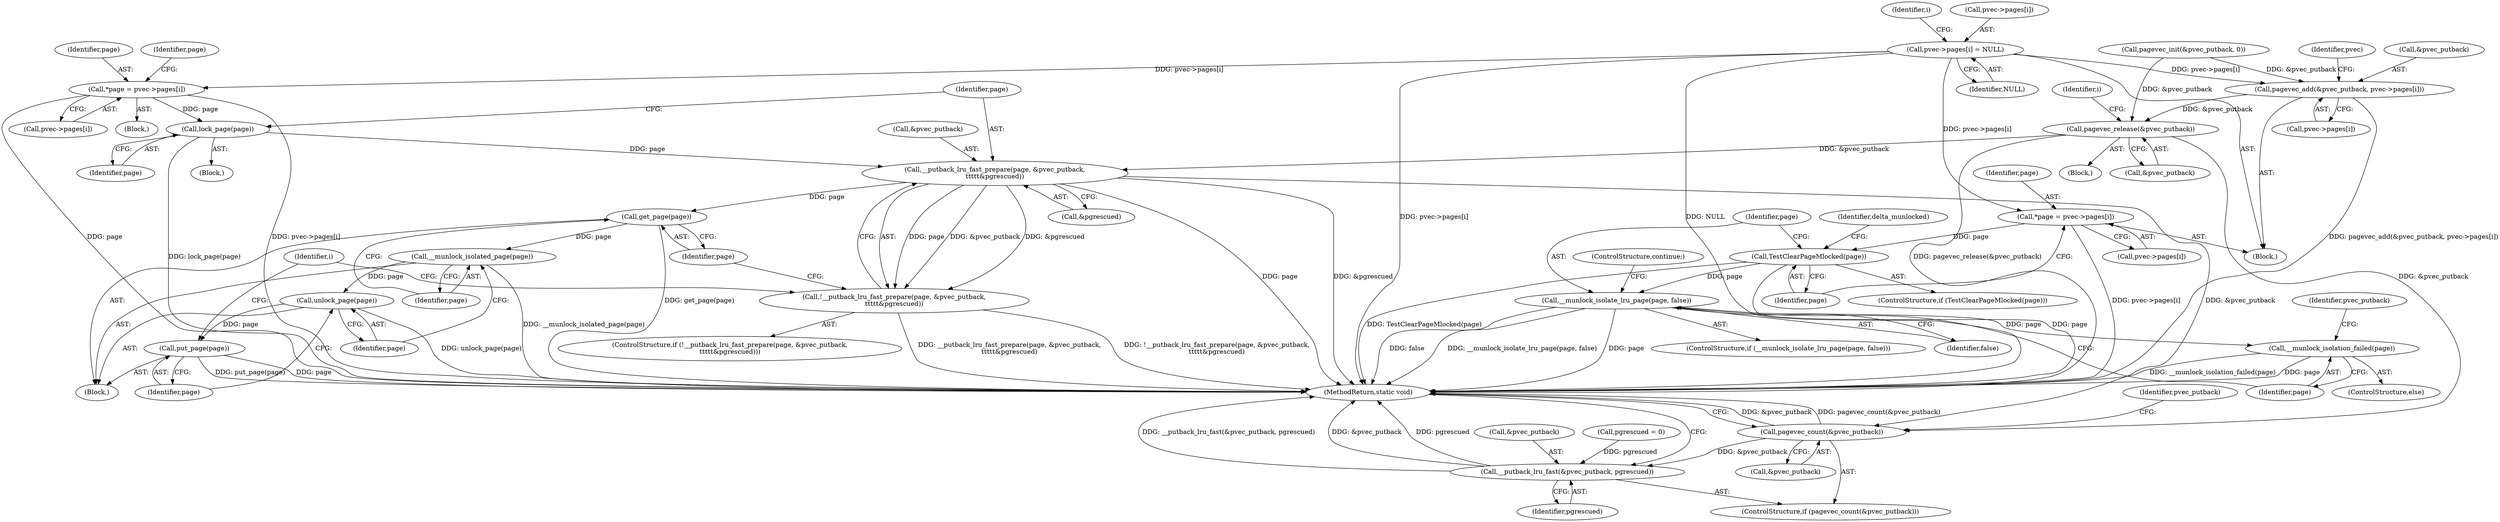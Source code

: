 digraph "0_linux_70feee0e1ef331b22cc51f383d532a0d043fbdcc@array" {
"1000178" [label="(Call,pvec->pages[i] = NULL)"];
"1000147" [label="(Call,*page = pvec->pages[i])"];
"1000155" [label="(Call,TestClearPageMlocked(page))"];
"1000159" [label="(Call,__munlock_isolate_lru_page(page, false))"];
"1000164" [label="(Call,__munlock_isolation_failed(page))"];
"1000170" [label="(Call,pagevec_add(&pvec_putback, pvec->pages[i]))"];
"1000192" [label="(Call,pagevec_release(&pvec_putback))"];
"1000220" [label="(Call,__putback_lru_fast_prepare(page, &pvec_putback,\n\t\t\t\t\t&pgrescued))"];
"1000219" [label="(Call,!__putback_lru_fast_prepare(page, &pvec_putback,\n\t\t\t\t\t&pgrescued))"];
"1000227" [label="(Call,get_page(page))"];
"1000229" [label="(Call,__munlock_isolated_page(page))"];
"1000231" [label="(Call,unlock_page(page))"];
"1000233" [label="(Call,put_page(page))"];
"1000236" [label="(Call,pagevec_count(&pvec_putback))"];
"1000239" [label="(Call,__putback_lru_fast(&pvec_putback, pgrescued))"];
"1000206" [label="(Call,*page = pvec->pages[i])"];
"1000216" [label="(Call,lock_page(page))"];
"1000214" [label="(Identifier,page)"];
"1000193" [label="(Call,&pvec_putback)"];
"1000219" [label="(Call,!__putback_lru_fast_prepare(page, &pvec_putback,\n\t\t\t\t\t&pgrescued))"];
"1000218" [label="(ControlStructure,if (!__putback_lru_fast_prepare(page, &pvec_putback,\n\t\t\t\t\t&pgrescued)))"];
"1000217" [label="(Identifier,page)"];
"1000170" [label="(Call,pagevec_add(&pvec_putback, pvec->pages[i]))"];
"1000149" [label="(Call,pvec->pages[i])"];
"1000129" [label="(Call,pagevec_init(&pvec_putback, 0))"];
"1000232" [label="(Identifier,page)"];
"1000158" [label="(ControlStructure,if (__munlock_isolate_lru_page(page, false)))"];
"1000161" [label="(Identifier,false)"];
"1000243" [label="(MethodReturn,static void)"];
"1000165" [label="(Identifier,page)"];
"1000207" [label="(Identifier,page)"];
"1000163" [label="(ControlStructure,else)"];
"1000169" [label="(Identifier,delta_munlocked)"];
"1000216" [label="(Call,lock_page(page))"];
"1000160" [label="(Identifier,page)"];
"1000208" [label="(Call,pvec->pages[i])"];
"1000235" [label="(ControlStructure,if (pagevec_count(&pvec_putback)))"];
"1000159" [label="(Call,__munlock_isolate_lru_page(page, false))"];
"1000162" [label="(ControlStructure,continue;)"];
"1000172" [label="(Identifier,pvec_putback)"];
"1000203" [label="(Identifier,i)"];
"1000156" [label="(Identifier,page)"];
"1000224" [label="(Call,&pgrescued)"];
"1000230" [label="(Identifier,page)"];
"1000171" [label="(Call,&pvec_putback)"];
"1000155" [label="(Call,TestClearPageMlocked(page))"];
"1000173" [label="(Call,pvec->pages[i])"];
"1000144" [label="(Identifier,i)"];
"1000206" [label="(Call,*page = pvec->pages[i])"];
"1000240" [label="(Call,&pvec_putback)"];
"1000237" [label="(Call,&pvec_putback)"];
"1000220" [label="(Call,__putback_lru_fast_prepare(page, &pvec_putback,\n\t\t\t\t\t&pgrescued))"];
"1000226" [label="(Block,)"];
"1000147" [label="(Call,*page = pvec->pages[i])"];
"1000241" [label="(Identifier,pvec_putback)"];
"1000126" [label="(Call,pgrescued = 0)"];
"1000215" [label="(Block,)"];
"1000242" [label="(Identifier,pgrescued)"];
"1000236" [label="(Call,pagevec_count(&pvec_putback))"];
"1000181" [label="(Identifier,pvec)"];
"1000222" [label="(Call,&pvec_putback)"];
"1000233" [label="(Call,put_page(page))"];
"1000228" [label="(Identifier,page)"];
"1000184" [label="(Identifier,NULL)"];
"1000192" [label="(Call,pagevec_release(&pvec_putback))"];
"1000227" [label="(Call,get_page(page))"];
"1000178" [label="(Call,pvec->pages[i] = NULL)"];
"1000231" [label="(Call,unlock_page(page))"];
"1000164" [label="(Call,__munlock_isolation_failed(page))"];
"1000204" [label="(Block,)"];
"1000112" [label="(Block,)"];
"1000234" [label="(Identifier,page)"];
"1000179" [label="(Call,pvec->pages[i])"];
"1000197" [label="(Identifier,i)"];
"1000239" [label="(Call,__putback_lru_fast(&pvec_putback, pgrescued))"];
"1000148" [label="(Identifier,page)"];
"1000154" [label="(ControlStructure,if (TestClearPageMlocked(page)))"];
"1000221" [label="(Identifier,page)"];
"1000145" [label="(Block,)"];
"1000229" [label="(Call,__munlock_isolated_page(page))"];
"1000178" -> "1000145"  [label="AST: "];
"1000178" -> "1000184"  [label="CFG: "];
"1000179" -> "1000178"  [label="AST: "];
"1000184" -> "1000178"  [label="AST: "];
"1000144" -> "1000178"  [label="CFG: "];
"1000178" -> "1000243"  [label="DDG: pvec->pages[i]"];
"1000178" -> "1000243"  [label="DDG: NULL"];
"1000178" -> "1000147"  [label="DDG: pvec->pages[i]"];
"1000178" -> "1000170"  [label="DDG: pvec->pages[i]"];
"1000178" -> "1000206"  [label="DDG: pvec->pages[i]"];
"1000147" -> "1000145"  [label="AST: "];
"1000147" -> "1000149"  [label="CFG: "];
"1000148" -> "1000147"  [label="AST: "];
"1000149" -> "1000147"  [label="AST: "];
"1000156" -> "1000147"  [label="CFG: "];
"1000147" -> "1000243"  [label="DDG: pvec->pages[i]"];
"1000147" -> "1000155"  [label="DDG: page"];
"1000155" -> "1000154"  [label="AST: "];
"1000155" -> "1000156"  [label="CFG: "];
"1000156" -> "1000155"  [label="AST: "];
"1000160" -> "1000155"  [label="CFG: "];
"1000169" -> "1000155"  [label="CFG: "];
"1000155" -> "1000243"  [label="DDG: page"];
"1000155" -> "1000243"  [label="DDG: TestClearPageMlocked(page)"];
"1000155" -> "1000159"  [label="DDG: page"];
"1000159" -> "1000158"  [label="AST: "];
"1000159" -> "1000161"  [label="CFG: "];
"1000160" -> "1000159"  [label="AST: "];
"1000161" -> "1000159"  [label="AST: "];
"1000162" -> "1000159"  [label="CFG: "];
"1000165" -> "1000159"  [label="CFG: "];
"1000159" -> "1000243"  [label="DDG: __munlock_isolate_lru_page(page, false)"];
"1000159" -> "1000243"  [label="DDG: page"];
"1000159" -> "1000243"  [label="DDG: false"];
"1000159" -> "1000164"  [label="DDG: page"];
"1000164" -> "1000163"  [label="AST: "];
"1000164" -> "1000165"  [label="CFG: "];
"1000165" -> "1000164"  [label="AST: "];
"1000172" -> "1000164"  [label="CFG: "];
"1000164" -> "1000243"  [label="DDG: __munlock_isolation_failed(page)"];
"1000164" -> "1000243"  [label="DDG: page"];
"1000170" -> "1000145"  [label="AST: "];
"1000170" -> "1000173"  [label="CFG: "];
"1000171" -> "1000170"  [label="AST: "];
"1000173" -> "1000170"  [label="AST: "];
"1000181" -> "1000170"  [label="CFG: "];
"1000170" -> "1000243"  [label="DDG: pagevec_add(&pvec_putback, pvec->pages[i])"];
"1000129" -> "1000170"  [label="DDG: &pvec_putback"];
"1000170" -> "1000192"  [label="DDG: &pvec_putback"];
"1000192" -> "1000112"  [label="AST: "];
"1000192" -> "1000193"  [label="CFG: "];
"1000193" -> "1000192"  [label="AST: "];
"1000197" -> "1000192"  [label="CFG: "];
"1000192" -> "1000243"  [label="DDG: pagevec_release(&pvec_putback)"];
"1000129" -> "1000192"  [label="DDG: &pvec_putback"];
"1000192" -> "1000220"  [label="DDG: &pvec_putback"];
"1000192" -> "1000236"  [label="DDG: &pvec_putback"];
"1000220" -> "1000219"  [label="AST: "];
"1000220" -> "1000224"  [label="CFG: "];
"1000221" -> "1000220"  [label="AST: "];
"1000222" -> "1000220"  [label="AST: "];
"1000224" -> "1000220"  [label="AST: "];
"1000219" -> "1000220"  [label="CFG: "];
"1000220" -> "1000243"  [label="DDG: page"];
"1000220" -> "1000243"  [label="DDG: &pgrescued"];
"1000220" -> "1000219"  [label="DDG: page"];
"1000220" -> "1000219"  [label="DDG: &pvec_putback"];
"1000220" -> "1000219"  [label="DDG: &pgrescued"];
"1000216" -> "1000220"  [label="DDG: page"];
"1000220" -> "1000227"  [label="DDG: page"];
"1000220" -> "1000236"  [label="DDG: &pvec_putback"];
"1000219" -> "1000218"  [label="AST: "];
"1000228" -> "1000219"  [label="CFG: "];
"1000203" -> "1000219"  [label="CFG: "];
"1000219" -> "1000243"  [label="DDG: !__putback_lru_fast_prepare(page, &pvec_putback,\n\t\t\t\t\t&pgrescued)"];
"1000219" -> "1000243"  [label="DDG: __putback_lru_fast_prepare(page, &pvec_putback,\n\t\t\t\t\t&pgrescued)"];
"1000227" -> "1000226"  [label="AST: "];
"1000227" -> "1000228"  [label="CFG: "];
"1000228" -> "1000227"  [label="AST: "];
"1000230" -> "1000227"  [label="CFG: "];
"1000227" -> "1000243"  [label="DDG: get_page(page)"];
"1000227" -> "1000229"  [label="DDG: page"];
"1000229" -> "1000226"  [label="AST: "];
"1000229" -> "1000230"  [label="CFG: "];
"1000230" -> "1000229"  [label="AST: "];
"1000232" -> "1000229"  [label="CFG: "];
"1000229" -> "1000243"  [label="DDG: __munlock_isolated_page(page)"];
"1000229" -> "1000231"  [label="DDG: page"];
"1000231" -> "1000226"  [label="AST: "];
"1000231" -> "1000232"  [label="CFG: "];
"1000232" -> "1000231"  [label="AST: "];
"1000234" -> "1000231"  [label="CFG: "];
"1000231" -> "1000243"  [label="DDG: unlock_page(page)"];
"1000231" -> "1000233"  [label="DDG: page"];
"1000233" -> "1000226"  [label="AST: "];
"1000233" -> "1000234"  [label="CFG: "];
"1000234" -> "1000233"  [label="AST: "];
"1000203" -> "1000233"  [label="CFG: "];
"1000233" -> "1000243"  [label="DDG: put_page(page)"];
"1000233" -> "1000243"  [label="DDG: page"];
"1000236" -> "1000235"  [label="AST: "];
"1000236" -> "1000237"  [label="CFG: "];
"1000237" -> "1000236"  [label="AST: "];
"1000241" -> "1000236"  [label="CFG: "];
"1000243" -> "1000236"  [label="CFG: "];
"1000236" -> "1000243"  [label="DDG: &pvec_putback"];
"1000236" -> "1000243"  [label="DDG: pagevec_count(&pvec_putback)"];
"1000236" -> "1000239"  [label="DDG: &pvec_putback"];
"1000239" -> "1000235"  [label="AST: "];
"1000239" -> "1000242"  [label="CFG: "];
"1000240" -> "1000239"  [label="AST: "];
"1000242" -> "1000239"  [label="AST: "];
"1000243" -> "1000239"  [label="CFG: "];
"1000239" -> "1000243"  [label="DDG: __putback_lru_fast(&pvec_putback, pgrescued)"];
"1000239" -> "1000243"  [label="DDG: &pvec_putback"];
"1000239" -> "1000243"  [label="DDG: pgrescued"];
"1000126" -> "1000239"  [label="DDG: pgrescued"];
"1000206" -> "1000204"  [label="AST: "];
"1000206" -> "1000208"  [label="CFG: "];
"1000207" -> "1000206"  [label="AST: "];
"1000208" -> "1000206"  [label="AST: "];
"1000214" -> "1000206"  [label="CFG: "];
"1000206" -> "1000243"  [label="DDG: pvec->pages[i]"];
"1000206" -> "1000243"  [label="DDG: page"];
"1000206" -> "1000216"  [label="DDG: page"];
"1000216" -> "1000215"  [label="AST: "];
"1000216" -> "1000217"  [label="CFG: "];
"1000217" -> "1000216"  [label="AST: "];
"1000221" -> "1000216"  [label="CFG: "];
"1000216" -> "1000243"  [label="DDG: lock_page(page)"];
}
